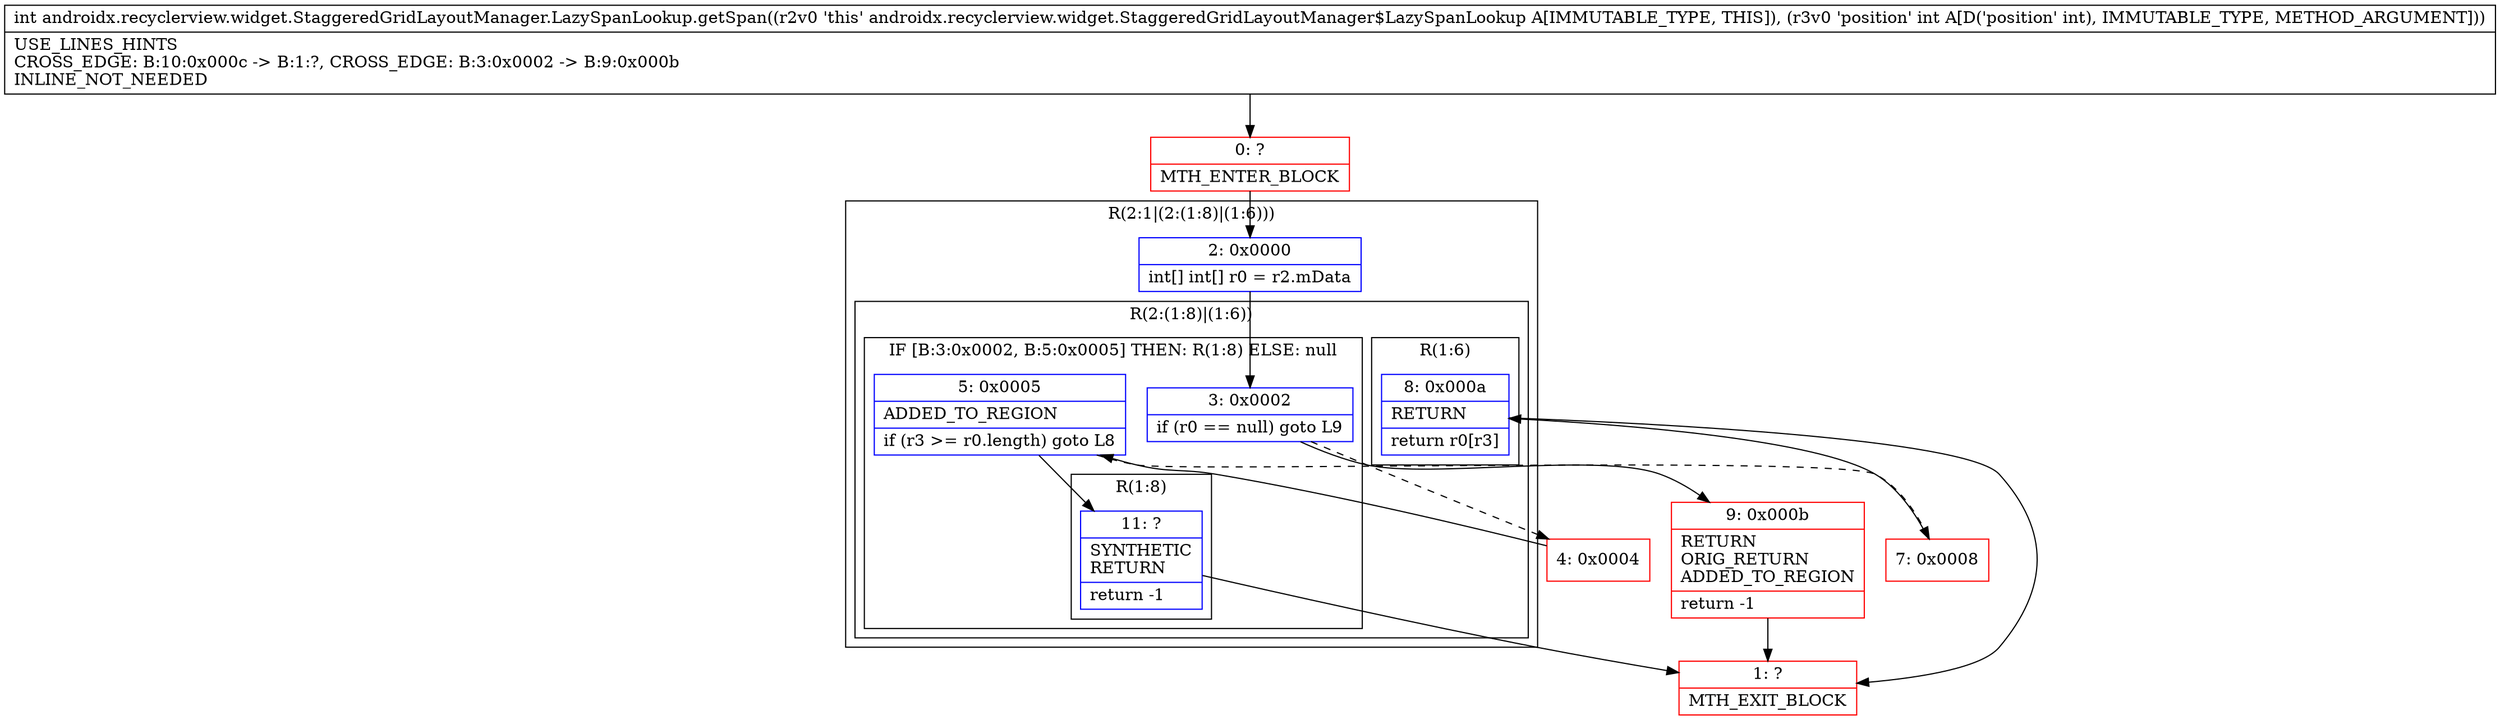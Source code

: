 digraph "CFG forandroidx.recyclerview.widget.StaggeredGridLayoutManager.LazySpanLookup.getSpan(I)I" {
subgraph cluster_Region_1288678785 {
label = "R(2:1|(2:(1:8)|(1:6)))";
node [shape=record,color=blue];
Node_2 [shape=record,label="{2\:\ 0x0000|int[] int[] r0 = r2.mData\l}"];
subgraph cluster_Region_1422200774 {
label = "R(2:(1:8)|(1:6))";
node [shape=record,color=blue];
subgraph cluster_IfRegion_2040000645 {
label = "IF [B:3:0x0002, B:5:0x0005] THEN: R(1:8) ELSE: null";
node [shape=record,color=blue];
Node_3 [shape=record,label="{3\:\ 0x0002|if (r0 == null) goto L9\l}"];
Node_5 [shape=record,label="{5\:\ 0x0005|ADDED_TO_REGION\l|if (r3 \>= r0.length) goto L8\l}"];
subgraph cluster_Region_1875481475 {
label = "R(1:8)";
node [shape=record,color=blue];
Node_11 [shape=record,label="{11\:\ ?|SYNTHETIC\lRETURN\l|return \-1\l}"];
}
}
subgraph cluster_Region_1775330252 {
label = "R(1:6)";
node [shape=record,color=blue];
Node_8 [shape=record,label="{8\:\ 0x000a|RETURN\l|return r0[r3]\l}"];
}
}
}
Node_0 [shape=record,color=red,label="{0\:\ ?|MTH_ENTER_BLOCK\l}"];
Node_4 [shape=record,color=red,label="{4\:\ 0x0004}"];
Node_7 [shape=record,color=red,label="{7\:\ 0x0008}"];
Node_1 [shape=record,color=red,label="{1\:\ ?|MTH_EXIT_BLOCK\l}"];
Node_9 [shape=record,color=red,label="{9\:\ 0x000b|RETURN\lORIG_RETURN\lADDED_TO_REGION\l|return \-1\l}"];
MethodNode[shape=record,label="{int androidx.recyclerview.widget.StaggeredGridLayoutManager.LazySpanLookup.getSpan((r2v0 'this' androidx.recyclerview.widget.StaggeredGridLayoutManager$LazySpanLookup A[IMMUTABLE_TYPE, THIS]), (r3v0 'position' int A[D('position' int), IMMUTABLE_TYPE, METHOD_ARGUMENT]))  | USE_LINES_HINTS\lCROSS_EDGE: B:10:0x000c \-\> B:1:?, CROSS_EDGE: B:3:0x0002 \-\> B:9:0x000b\lINLINE_NOT_NEEDED\l}"];
MethodNode -> Node_0;Node_2 -> Node_3;
Node_3 -> Node_4[style=dashed];
Node_3 -> Node_9;
Node_5 -> Node_7[style=dashed];
Node_5 -> Node_11;
Node_11 -> Node_1;
Node_8 -> Node_1;
Node_0 -> Node_2;
Node_4 -> Node_5;
Node_7 -> Node_8;
Node_9 -> Node_1;
}


